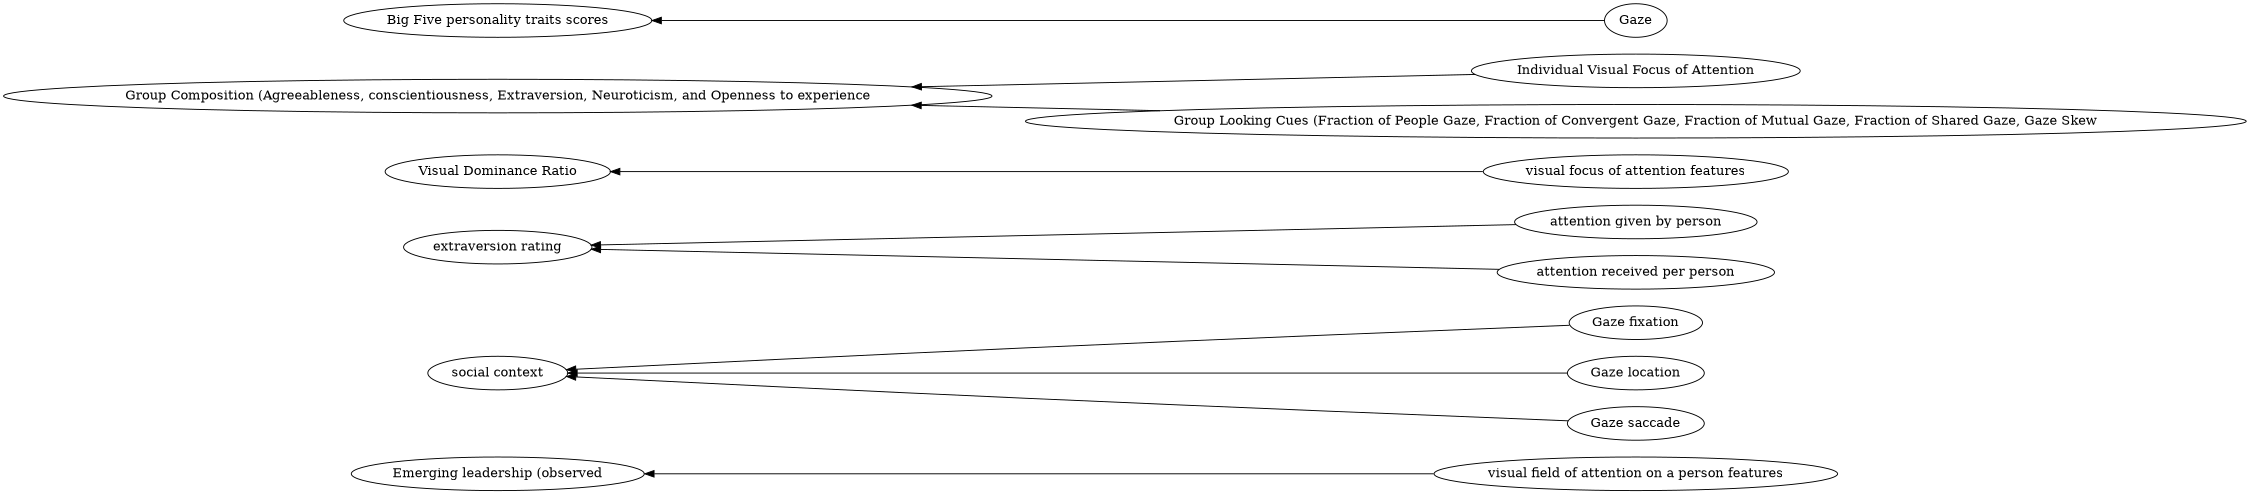 digraph Test {
	rankdir=RL
	size="15,15"
	overlap=false
	splines=true
	{rank=same; "visual field of attention on a person features" "Gaze fixation" "attention given by person" "visual focus of attention features" "Gaze location" "Gaze saccade" "Individual Visual Focus of Attention" "attention received per person" "Gaze" "Group Looking Cues (Fraction of People Gaze, Fraction of Convergent Gaze, Fraction of Mutual Gaze, Fraction of Shared Gaze, Gaze Skew";}
	{rank=same; "Group Composition (Agreeableness, conscientiousness, Extraversion, Neuroticism, and Openness to experience" "social context" "Emerging leadership (observed" "Big Five personality traits scores" "Visual Dominance Ratio" "extraversion rating";}
	"Individual Visual Focus of Attention" [href="https://scholar.google.com/scholar?hl=en&q=Linking%20Speaking%20and%20Looking%20Behavior%20Patterns%20with%20Group%20Composition,%20Perception,%20and%20Performance"]
	"Individual Visual Focus of Attention" -> "Group Composition (Agreeableness, conscientiousness, Extraversion, Neuroticism, and Openness to experience"
	"Group Looking Cues (Fraction of People Gaze, Fraction of Convergent Gaze, Fraction of Mutual Gaze, Fraction of Shared Gaze, Gaze Skew" [href="https://scholar.google.com/scholar?hl=en&q=Linking%20Speaking%20and%20Looking%20Behavior%20Patterns%20with%20Group%20Composition,%20Perception,%20and%20Performance"]
	"Group Looking Cues (Fraction of People Gaze, Fraction of Convergent Gaze, Fraction of Mutual Gaze, Fraction of Shared Gaze, Gaze Skew" -> "Group Composition (Agreeableness, conscientiousness, Extraversion, Neuroticism, and Openness to experience"
	Gaze [href="https://scholar.google.com/scholar?hl=en&q=Personality%20Trait%20Classification%20via%20Co-Occurrent%20Multiparty%20Multimodal%20Event%20Discovery"]
	Gaze -> "Big Five personality traits scores"
	"Gaze location" [href="https://scholar.google.com/scholar?hl=en&q=Gaze%20quality%20assisted%20automatic%20recognition%20of%20social%20contexts%20in%20collaborative%20Tetris"]
	"Gaze location" -> "social context"
	"Gaze saccade" [href="https://scholar.google.com/scholar?hl=en&q=Gaze%20quality%20assisted%20automatic%20recognition%20of%20social%20contexts%20in%20collaborative%20Tetris"]
	"Gaze saccade" -> "social context"
	"Gaze fixation" [href="https://scholar.google.com/scholar?hl=en&q=Gaze%20quality%20assisted%20automatic%20recognition%20of%20social%20contexts%20in%20collaborative%20Tetris"]
	"Gaze fixation" -> "social context"
	"visual focus of attention features" [href="https://scholar.google.com/scholar?hl=en&q=Investigating%20Automatic%20Dominance%20Estimation%20in%20Groups%20From%20Visual%20Attention%20and%20Speaking%20Activity"]
	"visual focus of attention features" -> "Visual Dominance Ratio"
	"visual field of attention on a person features" [href="https://scholar.google.com/scholar?hl=en&q=Detecting%20Emergent%20Leader%20in%20a%20Meeting%20Environment"]
	"visual field of attention on a person features" -> "Emerging leadership (observed"
	"attention received per person" [href="https://scholar.google.com/scholar?hl=en&q=Employing%20Social%20Gaze%20and%20Speaking%20Activity%20for%20Automatic%20Determination%20of%20the%20Extraversion%20Trait"]
	"attention received per person" -> "extraversion rating"
	"attention given by person" [href="https://scholar.google.com/scholar?hl=en&q=Employing%20Social%20Gaze%20and%20Speaking%20Activity%20for%20Automatic%20Determination%20of%20the%20Extraversion%20Trait"]
	"attention given by person" -> "extraversion rating"
}
